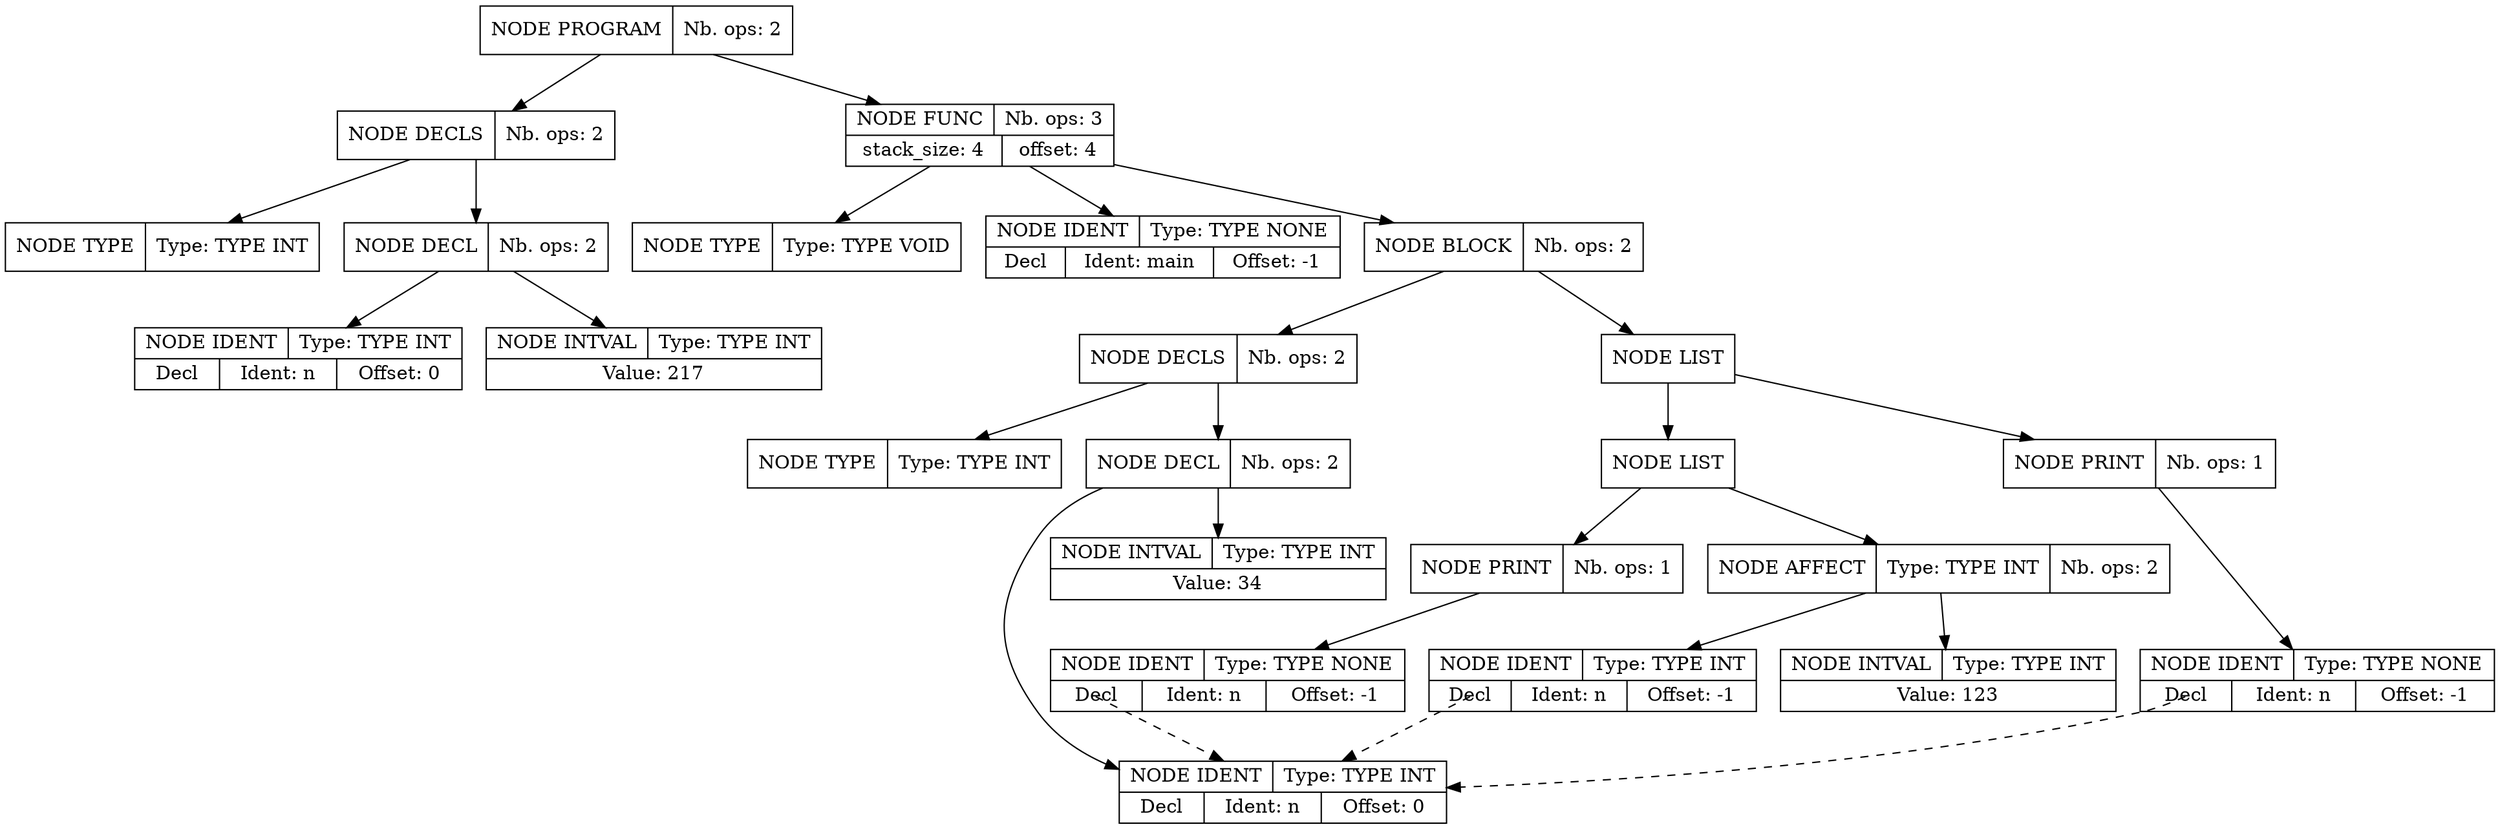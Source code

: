 digraph global_vars {
    N1 [shape=record, label="{{NODE PROGRAM|Nb. ops: 2}}"];
    N2 [shape=record, label="{{NODE DECLS|Nb. ops: 2}}"];
    N3 [shape=record, label="{{NODE TYPE|Type: TYPE INT}}"];
    edge[tailclip=true];
    N2 -> N3
    N4 [shape=record, label="{{NODE DECL|Nb. ops: 2}}"];
    N5 [shape=record, label="{{NODE IDENT|Type: TYPE INT}|{<decl>Decl      |Ident: n|Offset: 0}}"];
    edge[tailclip=true];
    N4 -> N5
    N6 [shape=record, label="{{NODE INTVAL|Type: TYPE INT}|{Value: 217}}"];
    edge[tailclip=true];
    N4 -> N6
    edge[tailclip=true];
    N2 -> N4
    edge[tailclip=true];
    N1 -> N2
    N7 [shape=record, label="{{NODE FUNC|Nb. ops: 3}|{stack_size: 4|offset: 4}}"];
    N8 [shape=record, label="{{NODE TYPE|Type: TYPE VOID}}"];
    edge[tailclip=true];
    N7 -> N8
    N9 [shape=record, label="{{NODE IDENT|Type: TYPE NONE}|{<decl>Decl      |Ident: main|Offset: -1}}"];
    edge[tailclip=true];
    N7 -> N9
    N10 [shape=record, label="{{NODE BLOCK|Nb. ops: 2}}"];
    N11 [shape=record, label="{{NODE DECLS|Nb. ops: 2}}"];
    N12 [shape=record, label="{{NODE TYPE|Type: TYPE INT}}"];
    edge[tailclip=true];
    N11 -> N12
    N13 [shape=record, label="{{NODE DECL|Nb. ops: 2}}"];
    N14 [shape=record, label="{{NODE IDENT|Type: TYPE INT}|{<decl>Decl      |Ident: n|Offset: 0}}"];
    edge[tailclip=true];
    N13 -> N14
    N15 [shape=record, label="{{NODE INTVAL|Type: TYPE INT}|{Value: 34}}"];
    edge[tailclip=true];
    N13 -> N15
    edge[tailclip=true];
    N11 -> N13
    edge[tailclip=true];
    N10 -> N11
    N16 [shape=record, label="{{NODE LIST}}"];
    N17 [shape=record, label="{{NODE LIST}}"];
    N18 [shape=record, label="{{NODE PRINT|Nb. ops: 1}}"];
    N19 [shape=record, label="{{NODE IDENT|Type: TYPE NONE}|{<decl>Decl      |Ident: n|Offset: -1}}"];
    edge[tailclip=false];
    "N19":decl:c -> "N14" [style=dashed]
    edge[tailclip=true];
    N18 -> N19
    edge[tailclip=true];
    N17 -> N18
    N20 [shape=record, label="{{NODE AFFECT|Type: TYPE INT|Nb. ops: 2}}"];
    N21 [shape=record, label="{{NODE IDENT|Type: TYPE INT}|{<decl>Decl      |Ident: n|Offset: -1}}"];
    edge[tailclip=false];
    "N21":decl:c -> "N14" [style=dashed]
    edge[tailclip=true];
    N20 -> N21
    N22 [shape=record, label="{{NODE INTVAL|Type: TYPE INT}|{Value: 123}}"];
    edge[tailclip=true];
    N20 -> N22
    edge[tailclip=true];
    N17 -> N20
    edge[tailclip=true];
    N16 -> N17
    N23 [shape=record, label="{{NODE PRINT|Nb. ops: 1}}"];
    N24 [shape=record, label="{{NODE IDENT|Type: TYPE NONE}|{<decl>Decl      |Ident: n|Offset: -1}}"];
    edge[tailclip=false];
    "N24":decl:c -> "N14" [style=dashed]
    edge[tailclip=true];
    N23 -> N24
    edge[tailclip=true];
    N16 -> N23
    edge[tailclip=true];
    N10 -> N16
    edge[tailclip=true];
    N7 -> N10
    edge[tailclip=true];
    N1 -> N7
}